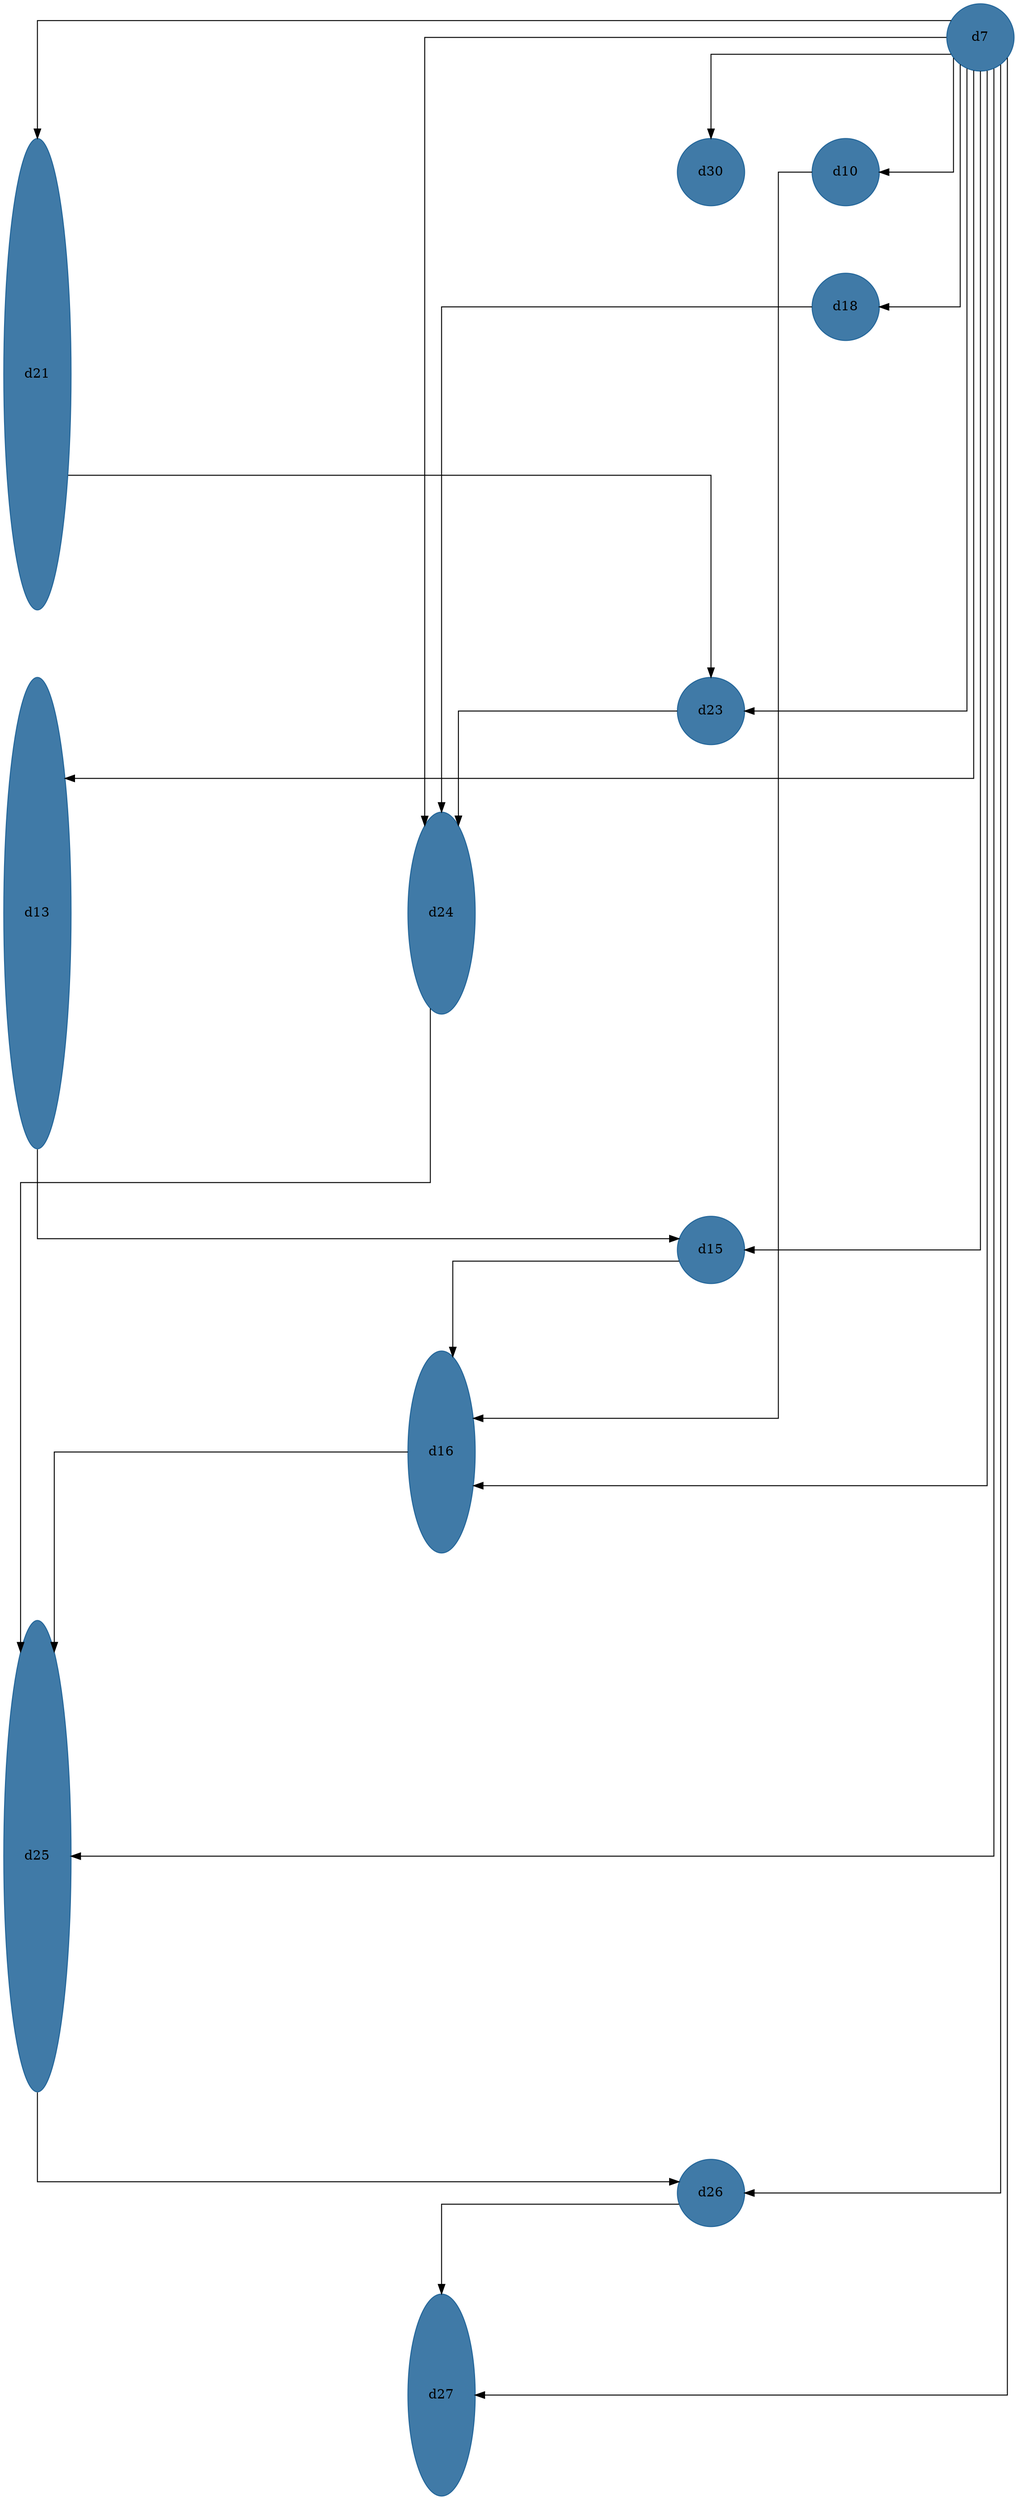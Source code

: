 //do not use DOT to generate pdf use NEATO or FDP
digraph{
layout="neato";
splines="ortho";
d7[shape="ellipse", style="filled", color="#004E8ABF", pos="24,38!", height="1", width="1"];
d7 -> d30;
d7 -> d21;
d7 -> d10;
d7 -> d23;
d7 -> d25;
d7 -> d13;
d7 -> d24;
d7 -> d27;
d7 -> d16;
d7 -> d15;
d7 -> d26;
d7 -> d18;
d30[shape="ellipse", style="filled", color="#004E8ABF", pos="20,36!", height="1", width="1"];
d21[shape="ellipse", style="filled", color="#004E8ABF", pos="10,33!", height="7", width="1"];
d21 -> d23;
d10[shape="ellipse", style="filled", color="#004E8ABF", pos="22,36!", height="1", width="1"];
d10 -> d16;
d18[shape="ellipse", style="filled", color="#004E8ABF", pos="22,34!", height="1", width="1"];
d18 -> d24;
d23[shape="ellipse", style="filled", color="#004E8ABF", pos="20,28!", height="1", width="1"];
d23 -> d24;
d13[shape="ellipse", style="filled", color="#004E8ABF", pos="10,25!", height="7", width="1"];
d13 -> d15;
d24[shape="ellipse", style="filled", color="#004E8ABF", pos="16,25!", height="3", width="1"];
d24 -> d25;
d15[shape="ellipse", style="filled", color="#004E8ABF", pos="20,20!", height="1", width="1"];
d15 -> d16;
d16[shape="ellipse", style="filled", color="#004E8ABF", pos="16,17!", height="3", width="1"];
d16 -> d25;
d25[shape="ellipse", style="filled", color="#004E8ABF", pos="10,11!", height="7", width="1"];
d25 -> d26;
d26[shape="ellipse", style="filled", color="#004E8ABF", pos="20,6!", height="1", width="1"];
d26 -> d27;
d27[shape="ellipse", style="filled", color="#004E8ABF", pos="16,3!", height="3", width="1"];
}